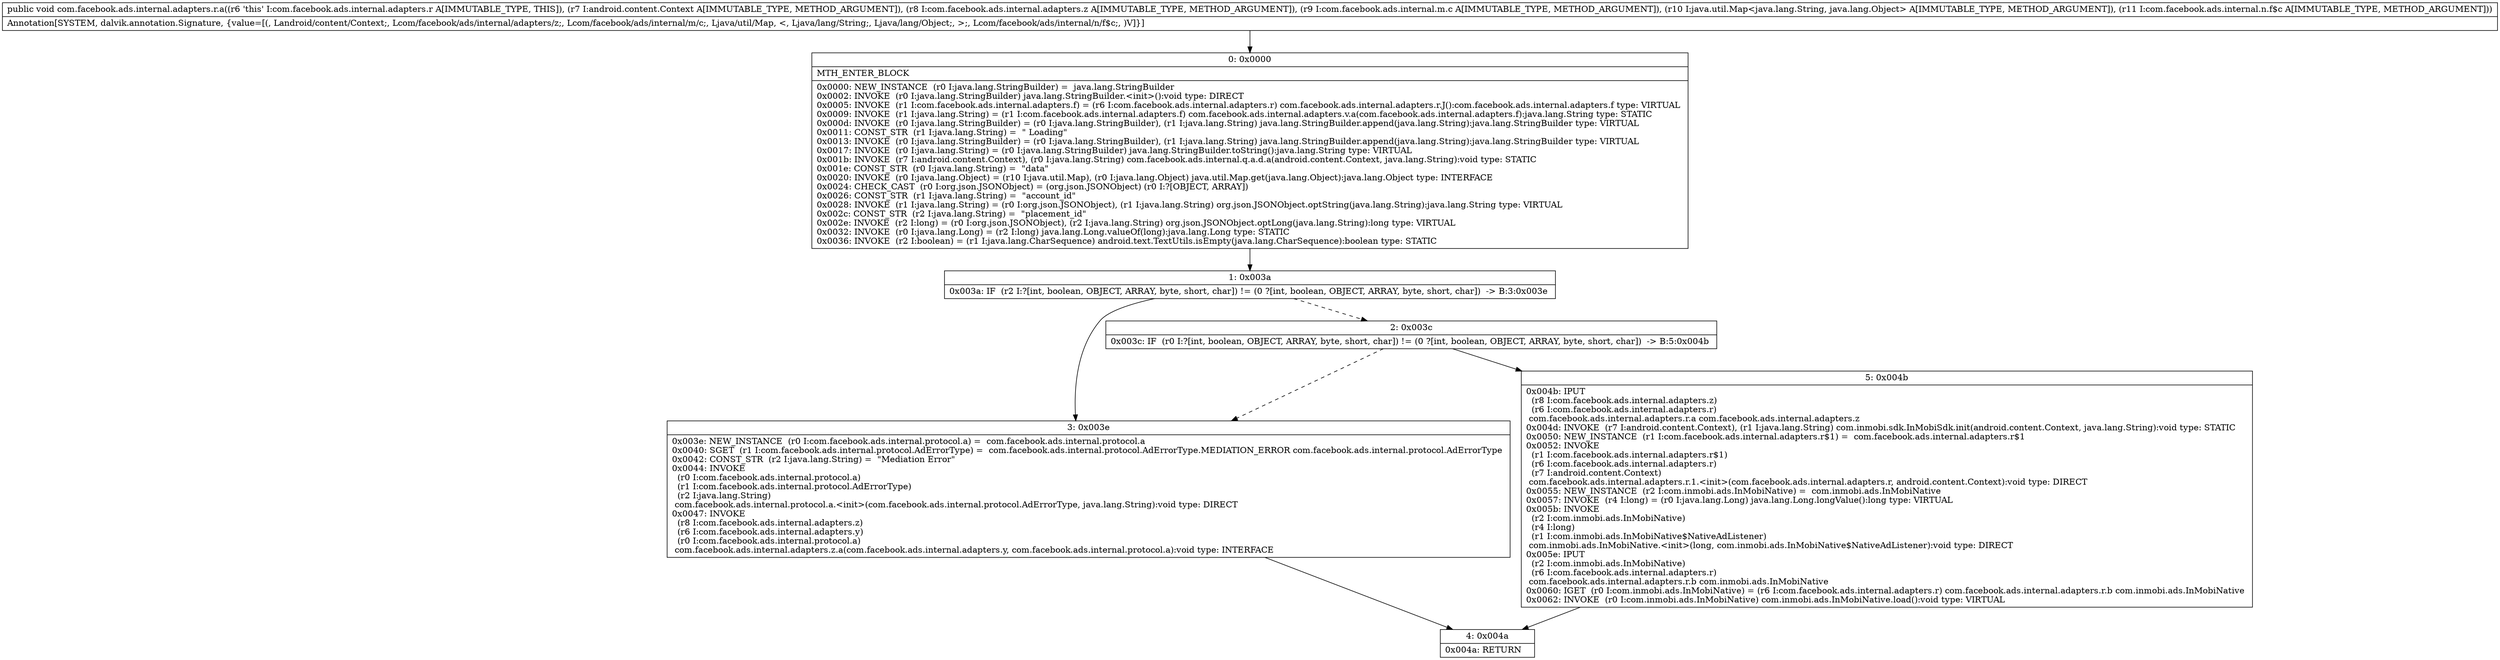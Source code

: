 digraph "CFG forcom.facebook.ads.internal.adapters.r.a(Landroid\/content\/Context;Lcom\/facebook\/ads\/internal\/adapters\/z;Lcom\/facebook\/ads\/internal\/m\/c;Ljava\/util\/Map;Lcom\/facebook\/ads\/internal\/n\/f$c;)V" {
Node_0 [shape=record,label="{0\:\ 0x0000|MTH_ENTER_BLOCK\l|0x0000: NEW_INSTANCE  (r0 I:java.lang.StringBuilder) =  java.lang.StringBuilder \l0x0002: INVOKE  (r0 I:java.lang.StringBuilder) java.lang.StringBuilder.\<init\>():void type: DIRECT \l0x0005: INVOKE  (r1 I:com.facebook.ads.internal.adapters.f) = (r6 I:com.facebook.ads.internal.adapters.r) com.facebook.ads.internal.adapters.r.J():com.facebook.ads.internal.adapters.f type: VIRTUAL \l0x0009: INVOKE  (r1 I:java.lang.String) = (r1 I:com.facebook.ads.internal.adapters.f) com.facebook.ads.internal.adapters.v.a(com.facebook.ads.internal.adapters.f):java.lang.String type: STATIC \l0x000d: INVOKE  (r0 I:java.lang.StringBuilder) = (r0 I:java.lang.StringBuilder), (r1 I:java.lang.String) java.lang.StringBuilder.append(java.lang.String):java.lang.StringBuilder type: VIRTUAL \l0x0011: CONST_STR  (r1 I:java.lang.String) =  \" Loading\" \l0x0013: INVOKE  (r0 I:java.lang.StringBuilder) = (r0 I:java.lang.StringBuilder), (r1 I:java.lang.String) java.lang.StringBuilder.append(java.lang.String):java.lang.StringBuilder type: VIRTUAL \l0x0017: INVOKE  (r0 I:java.lang.String) = (r0 I:java.lang.StringBuilder) java.lang.StringBuilder.toString():java.lang.String type: VIRTUAL \l0x001b: INVOKE  (r7 I:android.content.Context), (r0 I:java.lang.String) com.facebook.ads.internal.q.a.d.a(android.content.Context, java.lang.String):void type: STATIC \l0x001e: CONST_STR  (r0 I:java.lang.String) =  \"data\" \l0x0020: INVOKE  (r0 I:java.lang.Object) = (r10 I:java.util.Map), (r0 I:java.lang.Object) java.util.Map.get(java.lang.Object):java.lang.Object type: INTERFACE \l0x0024: CHECK_CAST  (r0 I:org.json.JSONObject) = (org.json.JSONObject) (r0 I:?[OBJECT, ARRAY]) \l0x0026: CONST_STR  (r1 I:java.lang.String) =  \"account_id\" \l0x0028: INVOKE  (r1 I:java.lang.String) = (r0 I:org.json.JSONObject), (r1 I:java.lang.String) org.json.JSONObject.optString(java.lang.String):java.lang.String type: VIRTUAL \l0x002c: CONST_STR  (r2 I:java.lang.String) =  \"placement_id\" \l0x002e: INVOKE  (r2 I:long) = (r0 I:org.json.JSONObject), (r2 I:java.lang.String) org.json.JSONObject.optLong(java.lang.String):long type: VIRTUAL \l0x0032: INVOKE  (r0 I:java.lang.Long) = (r2 I:long) java.lang.Long.valueOf(long):java.lang.Long type: STATIC \l0x0036: INVOKE  (r2 I:boolean) = (r1 I:java.lang.CharSequence) android.text.TextUtils.isEmpty(java.lang.CharSequence):boolean type: STATIC \l}"];
Node_1 [shape=record,label="{1\:\ 0x003a|0x003a: IF  (r2 I:?[int, boolean, OBJECT, ARRAY, byte, short, char]) != (0 ?[int, boolean, OBJECT, ARRAY, byte, short, char])  \-\> B:3:0x003e \l}"];
Node_2 [shape=record,label="{2\:\ 0x003c|0x003c: IF  (r0 I:?[int, boolean, OBJECT, ARRAY, byte, short, char]) != (0 ?[int, boolean, OBJECT, ARRAY, byte, short, char])  \-\> B:5:0x004b \l}"];
Node_3 [shape=record,label="{3\:\ 0x003e|0x003e: NEW_INSTANCE  (r0 I:com.facebook.ads.internal.protocol.a) =  com.facebook.ads.internal.protocol.a \l0x0040: SGET  (r1 I:com.facebook.ads.internal.protocol.AdErrorType) =  com.facebook.ads.internal.protocol.AdErrorType.MEDIATION_ERROR com.facebook.ads.internal.protocol.AdErrorType \l0x0042: CONST_STR  (r2 I:java.lang.String) =  \"Mediation Error\" \l0x0044: INVOKE  \l  (r0 I:com.facebook.ads.internal.protocol.a)\l  (r1 I:com.facebook.ads.internal.protocol.AdErrorType)\l  (r2 I:java.lang.String)\l com.facebook.ads.internal.protocol.a.\<init\>(com.facebook.ads.internal.protocol.AdErrorType, java.lang.String):void type: DIRECT \l0x0047: INVOKE  \l  (r8 I:com.facebook.ads.internal.adapters.z)\l  (r6 I:com.facebook.ads.internal.adapters.y)\l  (r0 I:com.facebook.ads.internal.protocol.a)\l com.facebook.ads.internal.adapters.z.a(com.facebook.ads.internal.adapters.y, com.facebook.ads.internal.protocol.a):void type: INTERFACE \l}"];
Node_4 [shape=record,label="{4\:\ 0x004a|0x004a: RETURN   \l}"];
Node_5 [shape=record,label="{5\:\ 0x004b|0x004b: IPUT  \l  (r8 I:com.facebook.ads.internal.adapters.z)\l  (r6 I:com.facebook.ads.internal.adapters.r)\l com.facebook.ads.internal.adapters.r.a com.facebook.ads.internal.adapters.z \l0x004d: INVOKE  (r7 I:android.content.Context), (r1 I:java.lang.String) com.inmobi.sdk.InMobiSdk.init(android.content.Context, java.lang.String):void type: STATIC \l0x0050: NEW_INSTANCE  (r1 I:com.facebook.ads.internal.adapters.r$1) =  com.facebook.ads.internal.adapters.r$1 \l0x0052: INVOKE  \l  (r1 I:com.facebook.ads.internal.adapters.r$1)\l  (r6 I:com.facebook.ads.internal.adapters.r)\l  (r7 I:android.content.Context)\l com.facebook.ads.internal.adapters.r.1.\<init\>(com.facebook.ads.internal.adapters.r, android.content.Context):void type: DIRECT \l0x0055: NEW_INSTANCE  (r2 I:com.inmobi.ads.InMobiNative) =  com.inmobi.ads.InMobiNative \l0x0057: INVOKE  (r4 I:long) = (r0 I:java.lang.Long) java.lang.Long.longValue():long type: VIRTUAL \l0x005b: INVOKE  \l  (r2 I:com.inmobi.ads.InMobiNative)\l  (r4 I:long)\l  (r1 I:com.inmobi.ads.InMobiNative$NativeAdListener)\l com.inmobi.ads.InMobiNative.\<init\>(long, com.inmobi.ads.InMobiNative$NativeAdListener):void type: DIRECT \l0x005e: IPUT  \l  (r2 I:com.inmobi.ads.InMobiNative)\l  (r6 I:com.facebook.ads.internal.adapters.r)\l com.facebook.ads.internal.adapters.r.b com.inmobi.ads.InMobiNative \l0x0060: IGET  (r0 I:com.inmobi.ads.InMobiNative) = (r6 I:com.facebook.ads.internal.adapters.r) com.facebook.ads.internal.adapters.r.b com.inmobi.ads.InMobiNative \l0x0062: INVOKE  (r0 I:com.inmobi.ads.InMobiNative) com.inmobi.ads.InMobiNative.load():void type: VIRTUAL \l}"];
MethodNode[shape=record,label="{public void com.facebook.ads.internal.adapters.r.a((r6 'this' I:com.facebook.ads.internal.adapters.r A[IMMUTABLE_TYPE, THIS]), (r7 I:android.content.Context A[IMMUTABLE_TYPE, METHOD_ARGUMENT]), (r8 I:com.facebook.ads.internal.adapters.z A[IMMUTABLE_TYPE, METHOD_ARGUMENT]), (r9 I:com.facebook.ads.internal.m.c A[IMMUTABLE_TYPE, METHOD_ARGUMENT]), (r10 I:java.util.Map\<java.lang.String, java.lang.Object\> A[IMMUTABLE_TYPE, METHOD_ARGUMENT]), (r11 I:com.facebook.ads.internal.n.f$c A[IMMUTABLE_TYPE, METHOD_ARGUMENT]))  | Annotation[SYSTEM, dalvik.annotation.Signature, \{value=[(, Landroid\/content\/Context;, Lcom\/facebook\/ads\/internal\/adapters\/z;, Lcom\/facebook\/ads\/internal\/m\/c;, Ljava\/util\/Map, \<, Ljava\/lang\/String;, Ljava\/lang\/Object;, \>;, Lcom\/facebook\/ads\/internal\/n\/f$c;, )V]\}]\l}"];
MethodNode -> Node_0;
Node_0 -> Node_1;
Node_1 -> Node_2[style=dashed];
Node_1 -> Node_3;
Node_2 -> Node_3[style=dashed];
Node_2 -> Node_5;
Node_3 -> Node_4;
Node_5 -> Node_4;
}

